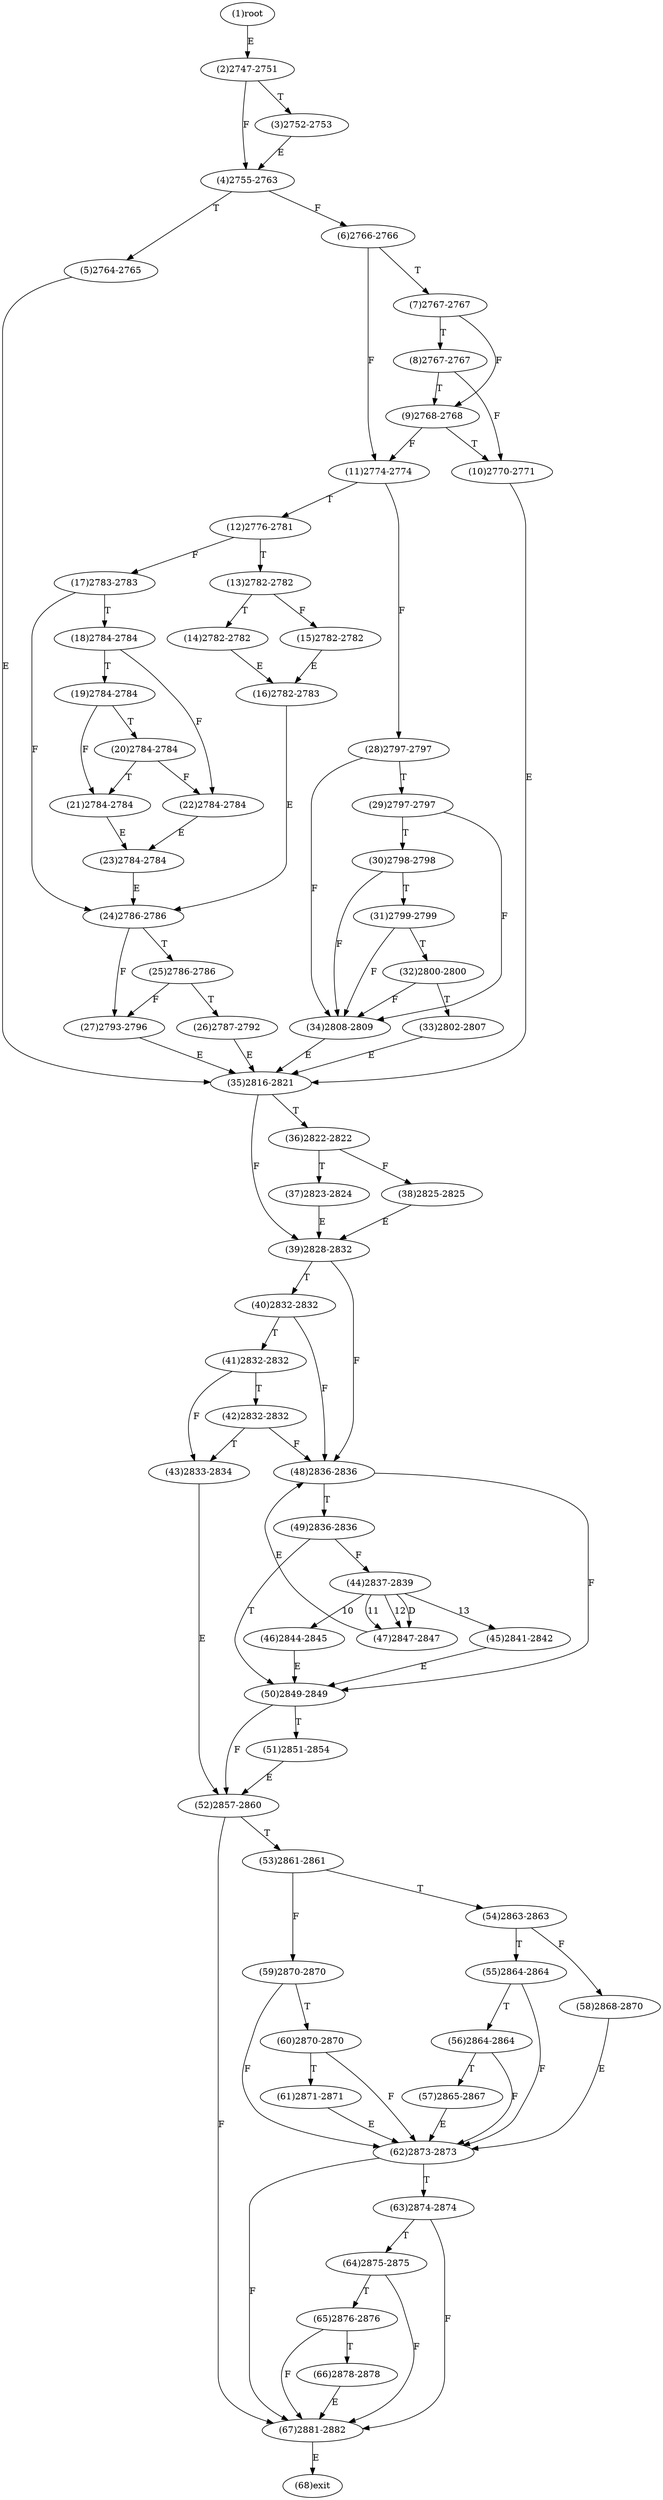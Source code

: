 digraph "" { 
1[ label="(1)root"];
2[ label="(2)2747-2751"];
3[ label="(3)2752-2753"];
4[ label="(4)2755-2763"];
5[ label="(5)2764-2765"];
6[ label="(6)2766-2766"];
7[ label="(7)2767-2767"];
8[ label="(8)2767-2767"];
9[ label="(9)2768-2768"];
10[ label="(10)2770-2771"];
11[ label="(11)2774-2774"];
12[ label="(12)2776-2781"];
13[ label="(13)2782-2782"];
14[ label="(14)2782-2782"];
15[ label="(15)2782-2782"];
17[ label="(17)2783-2783"];
16[ label="(16)2782-2783"];
19[ label="(19)2784-2784"];
18[ label="(18)2784-2784"];
21[ label="(21)2784-2784"];
20[ label="(20)2784-2784"];
23[ label="(23)2784-2784"];
22[ label="(22)2784-2784"];
25[ label="(25)2786-2786"];
24[ label="(24)2786-2786"];
27[ label="(27)2793-2796"];
26[ label="(26)2787-2792"];
29[ label="(29)2797-2797"];
28[ label="(28)2797-2797"];
31[ label="(31)2799-2799"];
30[ label="(30)2798-2798"];
34[ label="(34)2808-2809"];
35[ label="(35)2816-2821"];
32[ label="(32)2800-2800"];
33[ label="(33)2802-2807"];
38[ label="(38)2825-2825"];
39[ label="(39)2828-2832"];
36[ label="(36)2822-2822"];
37[ label="(37)2823-2824"];
42[ label="(42)2832-2832"];
43[ label="(43)2833-2834"];
40[ label="(40)2832-2832"];
41[ label="(41)2832-2832"];
46[ label="(46)2844-2845"];
47[ label="(47)2847-2847"];
44[ label="(44)2837-2839"];
45[ label="(45)2841-2842"];
51[ label="(51)2851-2854"];
50[ label="(50)2849-2849"];
49[ label="(49)2836-2836"];
48[ label="(48)2836-2836"];
55[ label="(55)2864-2864"];
54[ label="(54)2863-2863"];
53[ label="(53)2861-2861"];
52[ label="(52)2857-2860"];
59[ label="(59)2870-2870"];
58[ label="(58)2868-2870"];
57[ label="(57)2865-2867"];
56[ label="(56)2864-2864"];
63[ label="(63)2874-2874"];
62[ label="(62)2873-2873"];
61[ label="(61)2871-2871"];
60[ label="(60)2870-2870"];
68[ label="(68)exit"];
64[ label="(64)2875-2875"];
65[ label="(65)2876-2876"];
66[ label="(66)2878-2878"];
67[ label="(67)2881-2882"];
1->2[ label="E"];
2->4[ label="F"];
2->3[ label="T"];
3->4[ label="E"];
4->6[ label="F"];
4->5[ label="T"];
5->35[ label="E"];
6->11[ label="F"];
6->7[ label="T"];
7->9[ label="F"];
7->8[ label="T"];
8->10[ label="F"];
8->9[ label="T"];
9->11[ label="F"];
9->10[ label="T"];
10->35[ label="E"];
11->28[ label="F"];
11->12[ label="T"];
12->17[ label="F"];
12->13[ label="T"];
13->15[ label="F"];
13->14[ label="T"];
14->16[ label="E"];
15->16[ label="E"];
16->24[ label="E"];
17->24[ label="F"];
17->18[ label="T"];
18->22[ label="F"];
18->19[ label="T"];
19->21[ label="F"];
19->20[ label="T"];
20->22[ label="F"];
20->21[ label="T"];
21->23[ label="E"];
22->23[ label="E"];
23->24[ label="E"];
24->27[ label="F"];
24->25[ label="T"];
25->27[ label="F"];
25->26[ label="T"];
26->35[ label="E"];
27->35[ label="E"];
28->34[ label="F"];
28->29[ label="T"];
29->34[ label="F"];
29->30[ label="T"];
30->34[ label="F"];
30->31[ label="T"];
31->34[ label="F"];
31->32[ label="T"];
32->34[ label="F"];
32->33[ label="T"];
33->35[ label="E"];
34->35[ label="E"];
35->39[ label="F"];
35->36[ label="T"];
36->38[ label="F"];
36->37[ label="T"];
37->39[ label="E"];
38->39[ label="E"];
39->48[ label="F"];
39->40[ label="T"];
40->48[ label="F"];
40->41[ label="T"];
41->43[ label="F"];
41->42[ label="T"];
42->48[ label="F"];
42->43[ label="T"];
43->52[ label="E"];
44->46[ label="10"];
44->47[ label="11"];
44->47[ label="12"];
44->45[ label="13"];
44->47[ label="D"];
45->50[ label="E"];
46->50[ label="E"];
47->48[ label="E"];
48->50[ label="F"];
48->49[ label="T"];
49->44[ label="F"];
49->50[ label="T"];
50->52[ label="F"];
50->51[ label="T"];
51->52[ label="E"];
52->67[ label="F"];
52->53[ label="T"];
53->59[ label="F"];
53->54[ label="T"];
54->58[ label="F"];
54->55[ label="T"];
55->62[ label="F"];
55->56[ label="T"];
56->62[ label="F"];
56->57[ label="T"];
57->62[ label="E"];
58->62[ label="E"];
59->62[ label="F"];
59->60[ label="T"];
60->62[ label="F"];
60->61[ label="T"];
61->62[ label="E"];
62->67[ label="F"];
62->63[ label="T"];
63->67[ label="F"];
63->64[ label="T"];
64->67[ label="F"];
64->65[ label="T"];
65->67[ label="F"];
65->66[ label="T"];
66->67[ label="E"];
67->68[ label="E"];
}